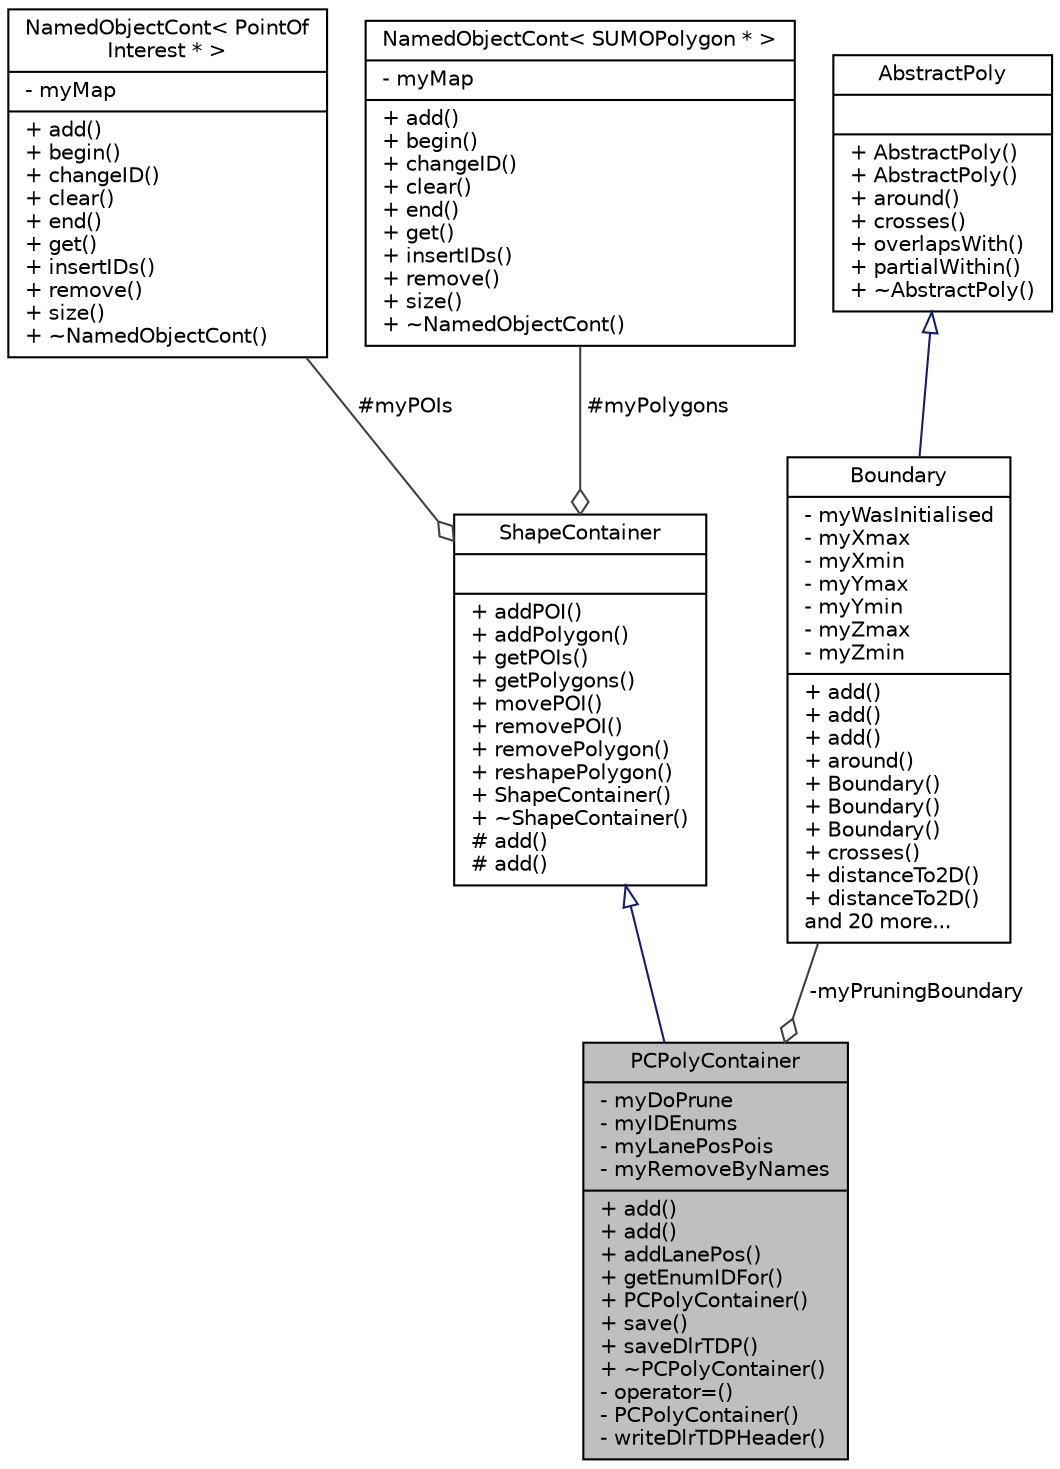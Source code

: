 digraph "PCPolyContainer"
{
  edge [fontname="Helvetica",fontsize="10",labelfontname="Helvetica",labelfontsize="10"];
  node [fontname="Helvetica",fontsize="10",shape=record];
  Node2 [label="{PCPolyContainer\n|- myDoPrune\l- myIDEnums\l- myLanePosPois\l- myRemoveByNames\l|+ add()\l+ add()\l+ addLanePos()\l+ getEnumIDFor()\l+ PCPolyContainer()\l+ save()\l+ saveDlrTDP()\l+ ~PCPolyContainer()\l- operator=()\l- PCPolyContainer()\l- writeDlrTDPHeader()\l}",height=0.2,width=0.4,color="black", fillcolor="grey75", style="filled", fontcolor="black"];
  Node3 -> Node2 [dir="back",color="midnightblue",fontsize="10",style="solid",arrowtail="onormal",fontname="Helvetica"];
  Node3 [label="{ShapeContainer\n||+ addPOI()\l+ addPolygon()\l+ getPOIs()\l+ getPolygons()\l+ movePOI()\l+ removePOI()\l+ removePolygon()\l+ reshapePolygon()\l+ ShapeContainer()\l+ ~ShapeContainer()\l# add()\l# add()\l}",height=0.2,width=0.4,color="black", fillcolor="white", style="filled",URL="$d6/d6b/class_shape_container.html",tooltip="Storage for geometrical objects. "];
  Node4 -> Node3 [color="grey25",fontsize="10",style="solid",label=" #myPOIs" ,arrowhead="odiamond",fontname="Helvetica"];
  Node4 [label="{NamedObjectCont\< PointOf\lInterest * \>\n|- myMap\l|+ add()\l+ begin()\l+ changeID()\l+ clear()\l+ end()\l+ get()\l+ insertIDs()\l+ remove()\l+ size()\l+ ~NamedObjectCont()\l}",height=0.2,width=0.4,color="black", fillcolor="white", style="filled",URL="$d2/d4d/class_named_object_cont.html"];
  Node5 -> Node3 [color="grey25",fontsize="10",style="solid",label=" #myPolygons" ,arrowhead="odiamond",fontname="Helvetica"];
  Node5 [label="{NamedObjectCont\< SUMOPolygon * \>\n|- myMap\l|+ add()\l+ begin()\l+ changeID()\l+ clear()\l+ end()\l+ get()\l+ insertIDs()\l+ remove()\l+ size()\l+ ~NamedObjectCont()\l}",height=0.2,width=0.4,color="black", fillcolor="white", style="filled",URL="$d2/d4d/class_named_object_cont.html"];
  Node6 -> Node2 [color="grey25",fontsize="10",style="solid",label=" -myPruningBoundary" ,arrowhead="odiamond",fontname="Helvetica"];
  Node6 [label="{Boundary\n|- myWasInitialised\l- myXmax\l- myXmin\l- myYmax\l- myYmin\l- myZmax\l- myZmin\l|+ add()\l+ add()\l+ add()\l+ around()\l+ Boundary()\l+ Boundary()\l+ Boundary()\l+ crosses()\l+ distanceTo2D()\l+ distanceTo2D()\land 20 more...\l}",height=0.2,width=0.4,color="black", fillcolor="white", style="filled",URL="$d5/dda/class_boundary.html",tooltip="A class that stores a 2D geometrical boundary. "];
  Node7 -> Node6 [dir="back",color="midnightblue",fontsize="10",style="solid",arrowtail="onormal",fontname="Helvetica"];
  Node7 [label="{AbstractPoly\n||+ AbstractPoly()\l+ AbstractPoly()\l+ around()\l+ crosses()\l+ overlapsWith()\l+ partialWithin()\l+ ~AbstractPoly()\l}",height=0.2,width=0.4,color="black", fillcolor="white", style="filled",URL="$de/d1a/class_abstract_poly.html"];
}
